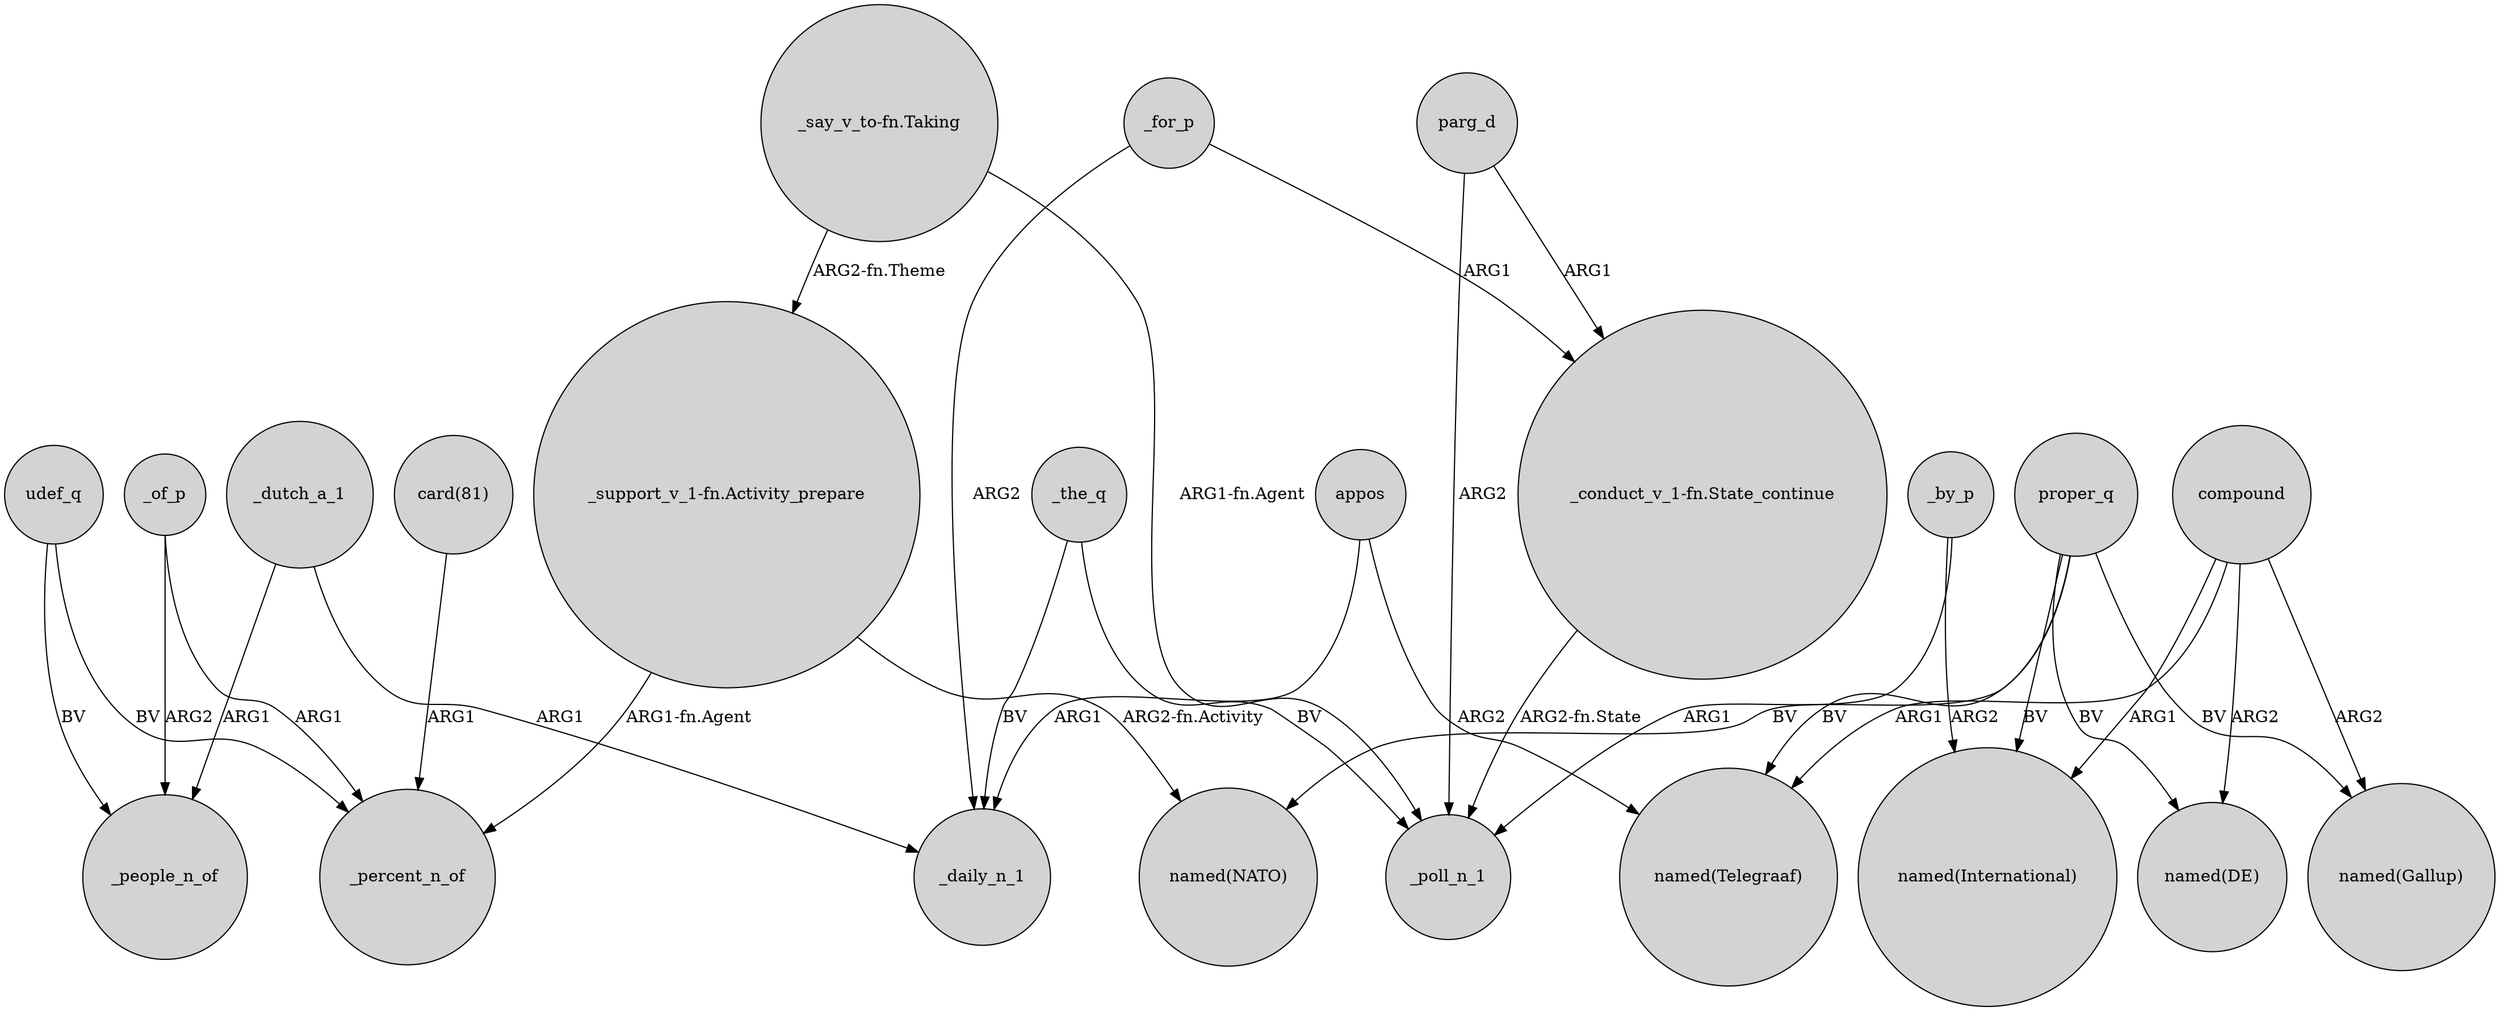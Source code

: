 digraph {
	node [shape=circle style=filled]
	udef_q -> _people_n_of [label=BV]
	"_say_v_to-fn.Taking" -> _poll_n_1 [label="ARG1-fn.Agent"]
	proper_q -> "named(DE)" [label=BV]
	"card(81)" -> _percent_n_of [label=ARG1]
	_for_p -> "_conduct_v_1-fn.State_continue" [label=ARG1]
	_the_q -> _poll_n_1 [label=BV]
	"_support_v_1-fn.Activity_prepare" -> _percent_n_of [label="ARG1-fn.Agent"]
	appos -> "named(Telegraaf)" [label=ARG2]
	_for_p -> _daily_n_1 [label=ARG2]
	proper_q -> "named(Gallup)" [label=BV]
	compound -> "named(International)" [label=ARG1]
	proper_q -> "named(NATO)" [label=BV]
	_dutch_a_1 -> _people_n_of [label=ARG1]
	_of_p -> _people_n_of [label=ARG2]
	appos -> _daily_n_1 [label=ARG1]
	_the_q -> _daily_n_1 [label=BV]
	_dutch_a_1 -> _daily_n_1 [label=ARG1]
	_of_p -> _percent_n_of [label=ARG1]
	compound -> "named(Telegraaf)" [label=ARG1]
	"_conduct_v_1-fn.State_continue" -> _poll_n_1 [label="ARG2-fn.State"]
	proper_q -> "named(Telegraaf)" [label=BV]
	compound -> "named(DE)" [label=ARG2]
	udef_q -> _percent_n_of [label=BV]
	proper_q -> "named(International)" [label=BV]
	compound -> "named(Gallup)" [label=ARG2]
	"_say_v_to-fn.Taking" -> "_support_v_1-fn.Activity_prepare" [label="ARG2-fn.Theme"]
	_by_p -> _poll_n_1 [label=ARG1]
	parg_d -> "_conduct_v_1-fn.State_continue" [label=ARG1]
	"_support_v_1-fn.Activity_prepare" -> "named(NATO)" [label="ARG2-fn.Activity"]
	_by_p -> "named(International)" [label=ARG2]
	parg_d -> _poll_n_1 [label=ARG2]
}
